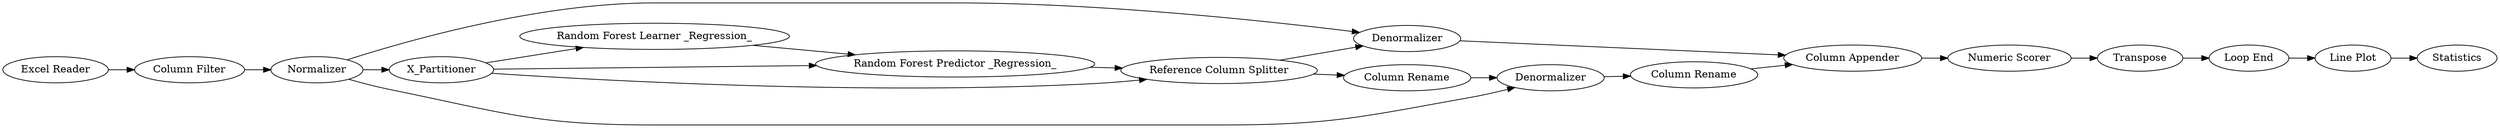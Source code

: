 digraph {
	"1729167668232673381_34" [label="Excel Reader"]
	"1729167668232673381_82" [label="Random Forest Learner _Regression_"]
	"1729167668232673381_32" [label="Column Appender"]
	"1729167668232673381_26" [label=Normalizer]
	"1729167668232673381_27" [label="Reference Column Splitter"]
	"1729167668232673381_72" [label="Loop End"]
	"1729167668232673381_31" [label="Column Rename"]
	"1729167668232673381_85" [label="Line Plot"]
	"1729167668232673381_80" [label=Statistics]
	"1729167668232673381_28" [label=Denormalizer]
	"1729167668232673381_83" [label="Random Forest Predictor _Regression_"]
	"1729167668232673381_33" [label="Numeric Scorer"]
	"1729167668232673381_59" [label=Transpose]
	"1729167668232673381_81" [label=X_Partitioner]
	"1729167668232673381_30" [label="Column Rename"]
	"1729167668232673381_29" [label=Denormalizer]
	"1729167668232673381_23" [label="Column Filter"]
	"1729167668232673381_81" -> "1729167668232673381_83"
	"1729167668232673381_26" -> "1729167668232673381_29"
	"1729167668232673381_34" -> "1729167668232673381_23"
	"1729167668232673381_27" -> "1729167668232673381_30"
	"1729167668232673381_85" -> "1729167668232673381_80"
	"1729167668232673381_30" -> "1729167668232673381_29"
	"1729167668232673381_29" -> "1729167668232673381_31"
	"1729167668232673381_33" -> "1729167668232673381_59"
	"1729167668232673381_28" -> "1729167668232673381_32"
	"1729167668232673381_32" -> "1729167668232673381_33"
	"1729167668232673381_81" -> "1729167668232673381_82"
	"1729167668232673381_23" -> "1729167668232673381_26"
	"1729167668232673381_26" -> "1729167668232673381_81"
	"1729167668232673381_27" -> "1729167668232673381_28"
	"1729167668232673381_26" -> "1729167668232673381_28"
	"1729167668232673381_31" -> "1729167668232673381_32"
	"1729167668232673381_82" -> "1729167668232673381_83"
	"1729167668232673381_81" -> "1729167668232673381_27"
	"1729167668232673381_72" -> "1729167668232673381_85"
	"1729167668232673381_83" -> "1729167668232673381_27"
	"1729167668232673381_59" -> "1729167668232673381_72"
	rankdir=LR
}
